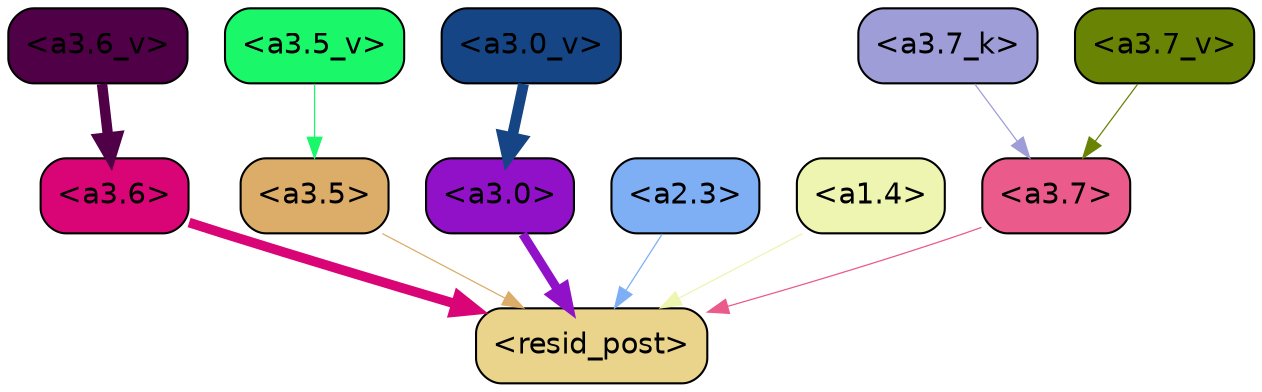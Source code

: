 strict digraph "" {
	graph [bgcolor=transparent,
		layout=dot,
		overlap=false,
		splines=true
	];
	"<a3.7>"	[color=black,
		fillcolor="#ea5a8a",
		fontname=Helvetica,
		shape=box,
		style="filled, rounded"];
	"<resid_post>"	[color=black,
		fillcolor="#ead38b",
		fontname=Helvetica,
		shape=box,
		style="filled, rounded"];
	"<a3.7>" -> "<resid_post>"	[color="#ea5a8a",
		penwidth=0.6];
	"<a3.6>"	[color=black,
		fillcolor="#d90576",
		fontname=Helvetica,
		shape=box,
		style="filled, rounded"];
	"<a3.6>" -> "<resid_post>"	[color="#d90576",
		penwidth=4.648244500160217];
	"<a3.5>"	[color=black,
		fillcolor="#dcac69",
		fontname=Helvetica,
		shape=box,
		style="filled, rounded"];
	"<a3.5>" -> "<resid_post>"	[color="#dcac69",
		penwidth=0.6];
	"<a3.0>"	[color=black,
		fillcolor="#9111c9",
		fontname=Helvetica,
		shape=box,
		style="filled, rounded"];
	"<a3.0>" -> "<resid_post>"	[color="#9111c9",
		penwidth=4.3288813829422];
	"<a2.3>"	[color=black,
		fillcolor="#7eaff5",
		fontname=Helvetica,
		shape=box,
		style="filled, rounded"];
	"<a2.3>" -> "<resid_post>"	[color="#7eaff5",
		penwidth=0.6];
	"<a1.4>"	[color=black,
		fillcolor="#eef5b1",
		fontname=Helvetica,
		shape=box,
		style="filled, rounded"];
	"<a1.4>" -> "<resid_post>"	[color="#eef5b1",
		penwidth=0.6];
	"<a3.7_k>"	[color=black,
		fillcolor="#9e9dd7",
		fontname=Helvetica,
		shape=box,
		style="filled, rounded"];
	"<a3.7_k>" -> "<a3.7>"	[color="#9e9dd7",
		penwidth=0.6];
	"<a3.7_v>"	[color=black,
		fillcolor="#698305",
		fontname=Helvetica,
		shape=box,
		style="filled, rounded"];
	"<a3.7_v>" -> "<a3.7>"	[color="#698305",
		penwidth=0.6];
	"<a3.6_v>"	[color=black,
		fillcolor="#4f0047",
		fontname=Helvetica,
		shape=box,
		style="filled, rounded"];
	"<a3.6_v>" -> "<a3.6>"	[color="#4f0047",
		penwidth=5.002329230308533];
	"<a3.5_v>"	[color=black,
		fillcolor="#1af86a",
		fontname=Helvetica,
		shape=box,
		style="filled, rounded"];
	"<a3.5_v>" -> "<a3.5>"	[color="#1af86a",
		penwidth=0.6];
	"<a3.0_v>"	[color=black,
		fillcolor="#154585",
		fontname=Helvetica,
		shape=box,
		style="filled, rounded"];
	"<a3.0_v>" -> "<a3.0>"	[color="#154585",
		penwidth=5.188832879066467];
}
